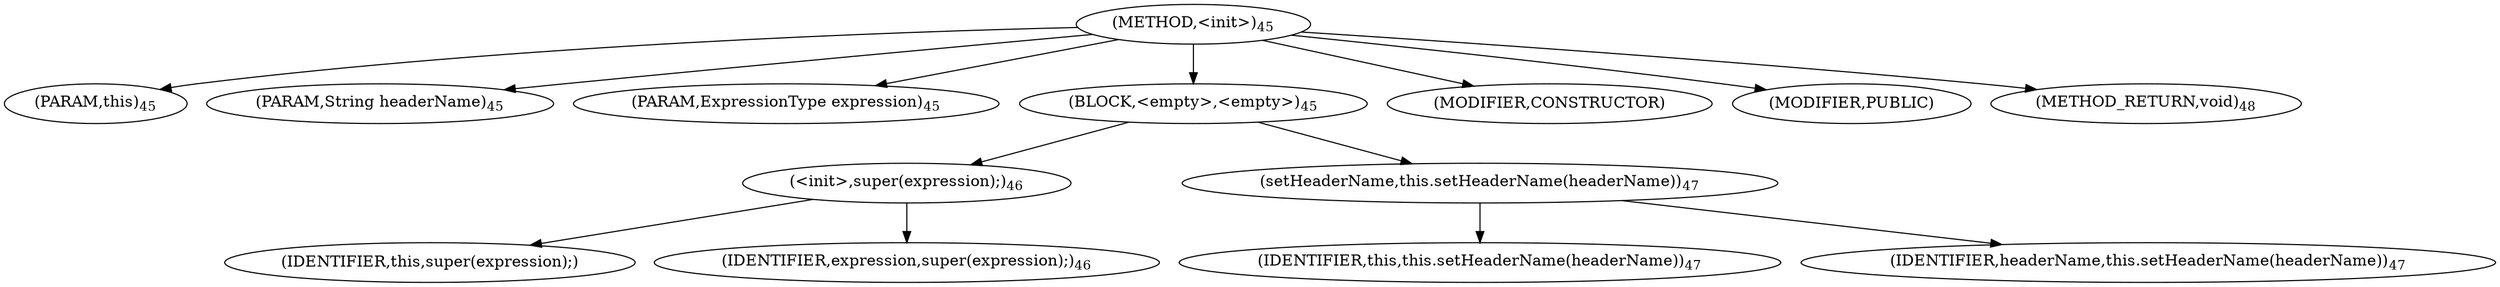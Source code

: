 digraph "&lt;init&gt;" {  
"49" [label = <(METHOD,&lt;init&gt;)<SUB>45</SUB>> ]
"4" [label = <(PARAM,this)<SUB>45</SUB>> ]
"50" [label = <(PARAM,String headerName)<SUB>45</SUB>> ]
"51" [label = <(PARAM,ExpressionType expression)<SUB>45</SUB>> ]
"52" [label = <(BLOCK,&lt;empty&gt;,&lt;empty&gt;)<SUB>45</SUB>> ]
"53" [label = <(&lt;init&gt;,super(expression);)<SUB>46</SUB>> ]
"3" [label = <(IDENTIFIER,this,super(expression);)> ]
"54" [label = <(IDENTIFIER,expression,super(expression);)<SUB>46</SUB>> ]
"55" [label = <(setHeaderName,this.setHeaderName(headerName))<SUB>47</SUB>> ]
"5" [label = <(IDENTIFIER,this,this.setHeaderName(headerName))<SUB>47</SUB>> ]
"56" [label = <(IDENTIFIER,headerName,this.setHeaderName(headerName))<SUB>47</SUB>> ]
"57" [label = <(MODIFIER,CONSTRUCTOR)> ]
"58" [label = <(MODIFIER,PUBLIC)> ]
"59" [label = <(METHOD_RETURN,void)<SUB>48</SUB>> ]
  "49" -> "4" 
  "49" -> "50" 
  "49" -> "51" 
  "49" -> "52" 
  "49" -> "57" 
  "49" -> "58" 
  "49" -> "59" 
  "52" -> "53" 
  "52" -> "55" 
  "53" -> "3" 
  "53" -> "54" 
  "55" -> "5" 
  "55" -> "56" 
}
